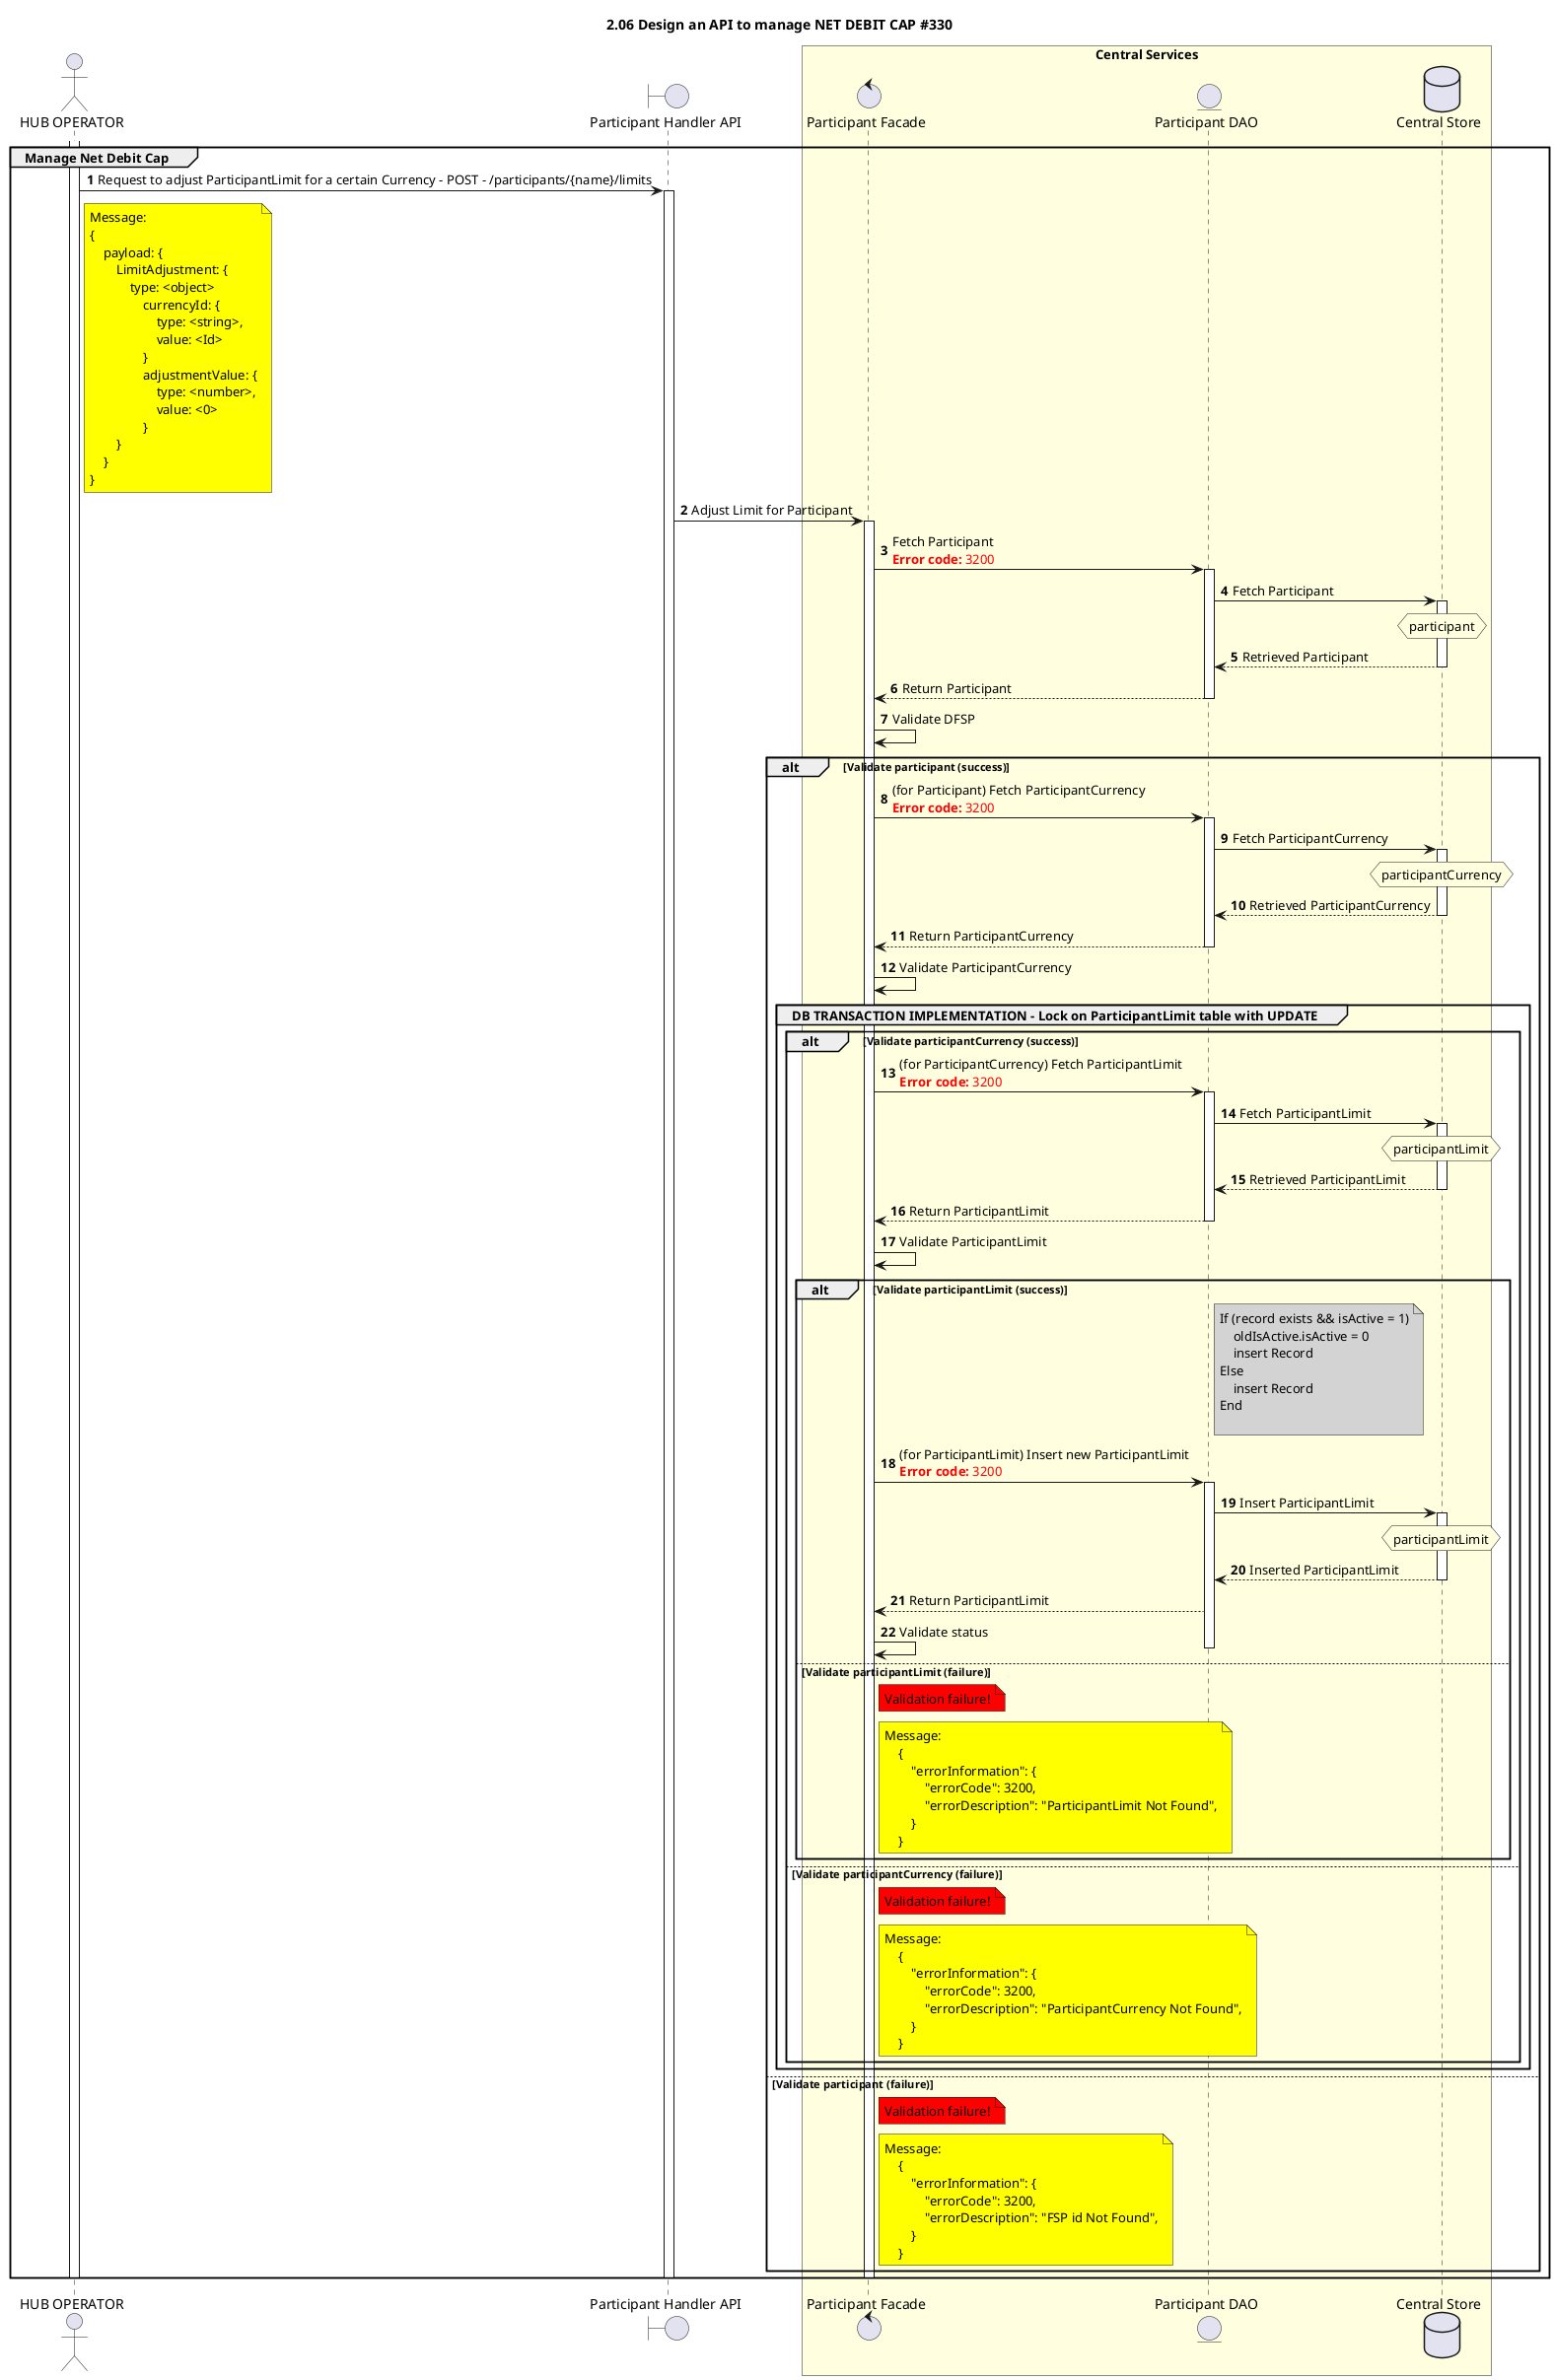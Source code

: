 @startuml
' declare title
title 2.06 Design an API to manage NET DEBIT CAP #330

autonumber

' declare actors
actor "HUB OPERATOR" as OPERATOR
boundary "Participant Handler API" as PartHAPI
control "Participant Facade" as PARTICIPANT_FACADE
entity "Participant DAO" as PARTICIPANT_DAO
database "Central Store" as DB

box "Central Services" #LightYellow
participant PARTICIPANT_FACADE
participant PARTICIPANT_DAO
participant DB
end box

' start flow

activate OPERATOR
group Manage Net Debit Cap
    OPERATOR -> PartHAPI: Request to adjust ParticipantLimit for a certain Currency - POST - /participants/{name}/limits
    note right of OPERATOR #yellow
        Message:
        {
            payload: {
                LimitAdjustment: {
                    type: <object>
                        currencyId: {
                            type: <string>,
                            value: <Id>
                        }
                        adjustmentValue: {
                            type: <number>,
                            value: <0>
                        }
                }
            }
        }
    end note

    activate PartHAPI
    PartHAPI -> PARTICIPANT_FACADE: Adjust Limit for Participant
    activate PARTICIPANT_FACADE
    PARTICIPANT_FACADE ->PARTICIPANT_DAO: Fetch Participant \n<color #FF0000><b>Error code:</b> 3200</color>
    activate PARTICIPANT_DAO
    PARTICIPANT_DAO -> DB: Fetch Participant
    activate DB
    hnote over DB #lightyellow
        participant
    end note
    DB --> PARTICIPANT_DAO: Retrieved Participant
    deactivate DB
    PARTICIPANT_DAO --> PARTICIPANT_FACADE: Return Participant
    deactivate PARTICIPANT_DAO
    PARTICIPANT_FACADE -> PARTICIPANT_FACADE: Validate DFSP
    alt Validate participant (success)
        PARTICIPANT_FACADE ->PARTICIPANT_DAO:  (for Participant) Fetch ParticipantCurrency \n<color #FF0000><b>Error code:</b> 3200</color>
        activate PARTICIPANT_DAO
        PARTICIPANT_DAO -> DB: Fetch ParticipantCurrency
        activate DB
        hnote over DB #lightyellow
            participantCurrency
        end note
        DB --> PARTICIPANT_DAO: Retrieved ParticipantCurrency
        deactivate DB
        PARTICIPANT_DAO --> PARTICIPANT_FACADE: Return ParticipantCurrency
        deactivate PARTICIPANT_DAO
        PARTICIPANT_FACADE->PARTICIPANT_FACADE: Validate ParticipantCurrency
        Group DB TRANSACTION IMPLEMENTATION - Lock on ParticipantLimit table with UPDATE
            alt Validate participantCurrency (success)
                PARTICIPANT_FACADE ->PARTICIPANT_DAO:  (for ParticipantCurrency) Fetch ParticipantLimit \n<color #FF0000><b>Error code:</b> 3200</color>
                activate PARTICIPANT_DAO
                PARTICIPANT_DAO -> DB: Fetch ParticipantLimit
                activate DB
                hnote over DB #lightyellow
                    participantLimit
                end note
                DB --> PARTICIPANT_DAO: Retrieved ParticipantLimit
                deactivate DB
                PARTICIPANT_DAO --> PARTICIPANT_FACADE: Return ParticipantLimit
                deactivate PARTICIPANT_DAO
                PARTICIPANT_FACADE -> PARTICIPANT_FACADE: Validate ParticipantLimit
                alt Validate participantLimit (success)
                    note right of PARTICIPANT_DAO #lightgrey
                        If (record exists && isActive = 1)
                            oldIsActive.isActive = 0
                            insert Record
                        Else
                            insert Record
                        End

                    end note

                    PARTICIPANT_FACADE ->PARTICIPANT_DAO:  (for ParticipantLimit) Insert new ParticipantLimit \n<color #FF0000><b>Error code:</b> 3200</color>

                    activate PARTICIPANT_DAO

                    PARTICIPANT_DAO -> DB: Insert ParticipantLimit
                    activate DB
                    hnote over DB #lightyellow
                        participantLimit
                    end note
                    DB --> PARTICIPANT_DAO: Inserted ParticipantLimit
                    deactivate DB
                    PARTICIPANT_DAO --> PARTICIPANT_FACADE: Return ParticipantLimit

                    PARTICIPANT_FACADE -> PARTICIPANT_FACADE: Validate status

                    deactivate PARTICIPANT_DAO
                else Validate participantLimit (failure)
                    note right of PARTICIPANT_FACADE #red: Validation failure!

                    note right of PARTICIPANT_FACADE #yellow
                        Message:
                            {
                                "errorInformation": {
                                    "errorCode": 3200,
                                    "errorDescription": "ParticipantLimit Not Found",
                                }
                            }
                    end note
                end
            else Validate participantCurrency (failure)
                note right of PARTICIPANT_FACADE #red: Validation failure!

                note right of PARTICIPANT_FACADE #yellow
                    Message:
                        {
                            "errorInformation": {
                                "errorCode": 3200,
                                "errorDescription": "ParticipantCurrency Not Found",
                            }
                        }
                end note
            end

            ' Release Lock on ParticipantLimit table
        End

    else Validate participant (failure)
        note right of PARTICIPANT_FACADE #red: Validation failure!

        note right of PARTICIPANT_FACADE #yellow
            Message:
                {
                    "errorInformation": {
                        "errorCode": 3200,
                        "errorDescription": "FSP id Not Found",
                    }
                }
        end note

    end

    deactivate PARTICIPANT_FACADE
    deactivate PartHAPI
    deactivate OPERATOR
end
@enduml
